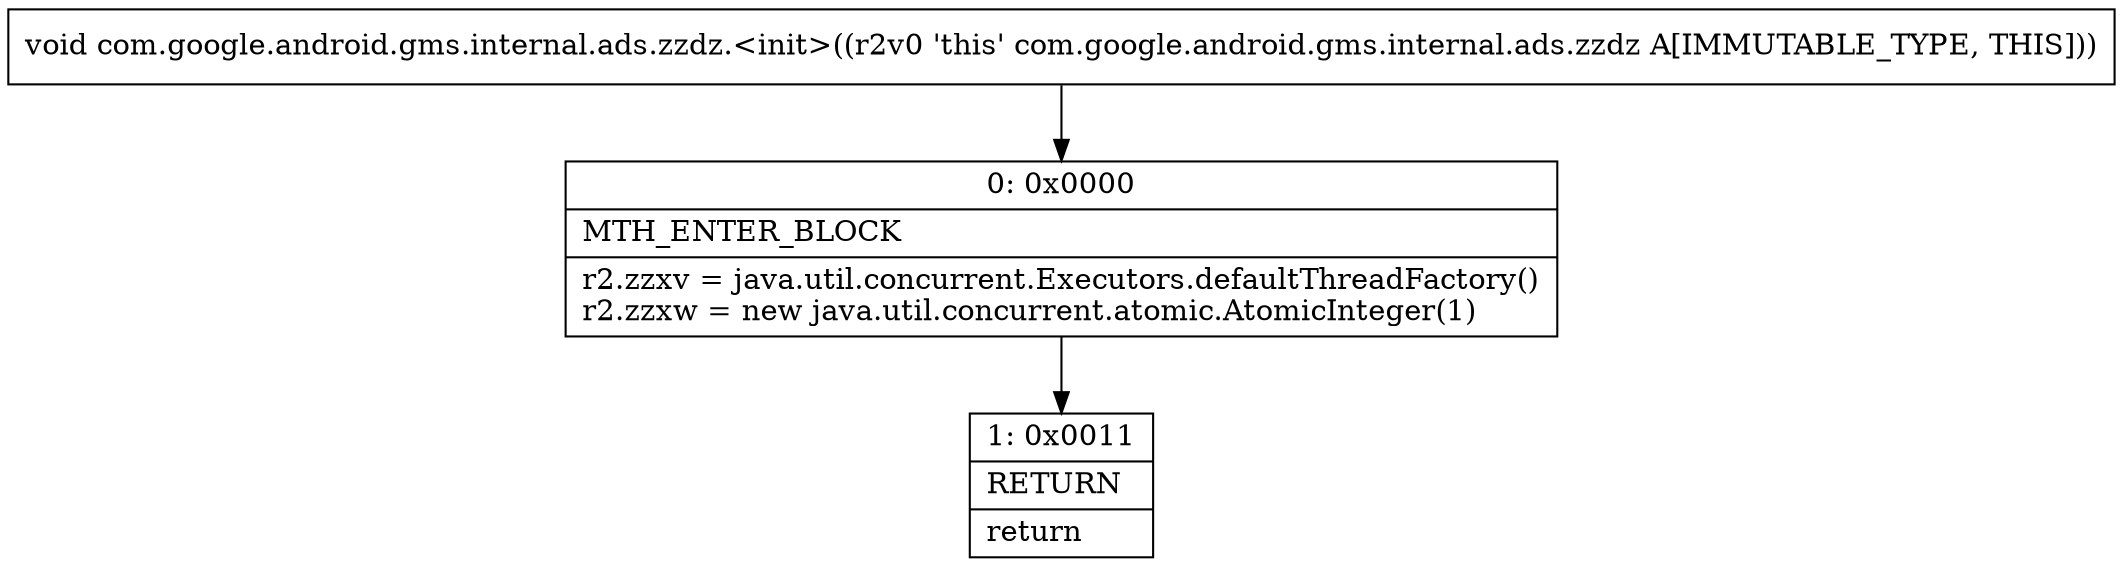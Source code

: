 digraph "CFG forcom.google.android.gms.internal.ads.zzdz.\<init\>()V" {
Node_0 [shape=record,label="{0\:\ 0x0000|MTH_ENTER_BLOCK\l|r2.zzxv = java.util.concurrent.Executors.defaultThreadFactory()\lr2.zzxw = new java.util.concurrent.atomic.AtomicInteger(1)\l}"];
Node_1 [shape=record,label="{1\:\ 0x0011|RETURN\l|return\l}"];
MethodNode[shape=record,label="{void com.google.android.gms.internal.ads.zzdz.\<init\>((r2v0 'this' com.google.android.gms.internal.ads.zzdz A[IMMUTABLE_TYPE, THIS])) }"];
MethodNode -> Node_0;
Node_0 -> Node_1;
}

